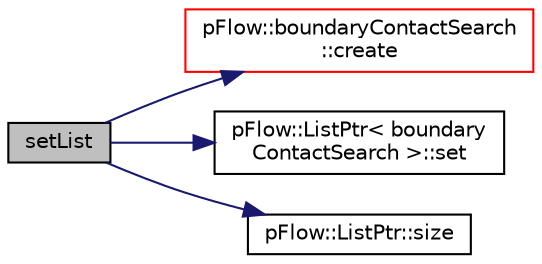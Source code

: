 digraph "setList"
{
 // LATEX_PDF_SIZE
  edge [fontname="Helvetica",fontsize="10",labelfontname="Helvetica",labelfontsize="10"];
  node [fontname="Helvetica",fontsize="10",shape=record];
  rankdir="LR";
  Node1 [label="setList",height=0.2,width=0.4,color="black", fillcolor="grey75", style="filled", fontcolor="black",tooltip=" "];
  Node1 -> Node2 [color="midnightblue",fontsize="10",style="solid",fontname="Helvetica"];
  Node2 [label="pFlow::boundaryContactSearch\l::create",height=0.2,width=0.4,color="red", fillcolor="white", style="filled",URL="$classpFlow_1_1boundaryContactSearch.html#afead06ac592f3a9259fcaa315b635a86",tooltip=" "];
  Node1 -> Node11 [color="midnightblue",fontsize="10",style="solid",fontname="Helvetica"];
  Node11 [label="pFlow::ListPtr\< boundary\lContactSearch \>::set",height=0.2,width=0.4,color="black", fillcolor="white", style="filled",URL="$classpFlow_1_1ListPtr.html#ac537dae37bad56910ff7498c84c8b727",tooltip=" "];
  Node1 -> Node12 [color="midnightblue",fontsize="10",style="solid",fontname="Helvetica"];
  Node12 [label="pFlow::ListPtr::size",height=0.2,width=0.4,color="black", fillcolor="white", style="filled",URL="$classpFlow_1_1ListPtr.html#a259cb5a711406a8c3e5d937eb9350cca",tooltip=" "];
}
